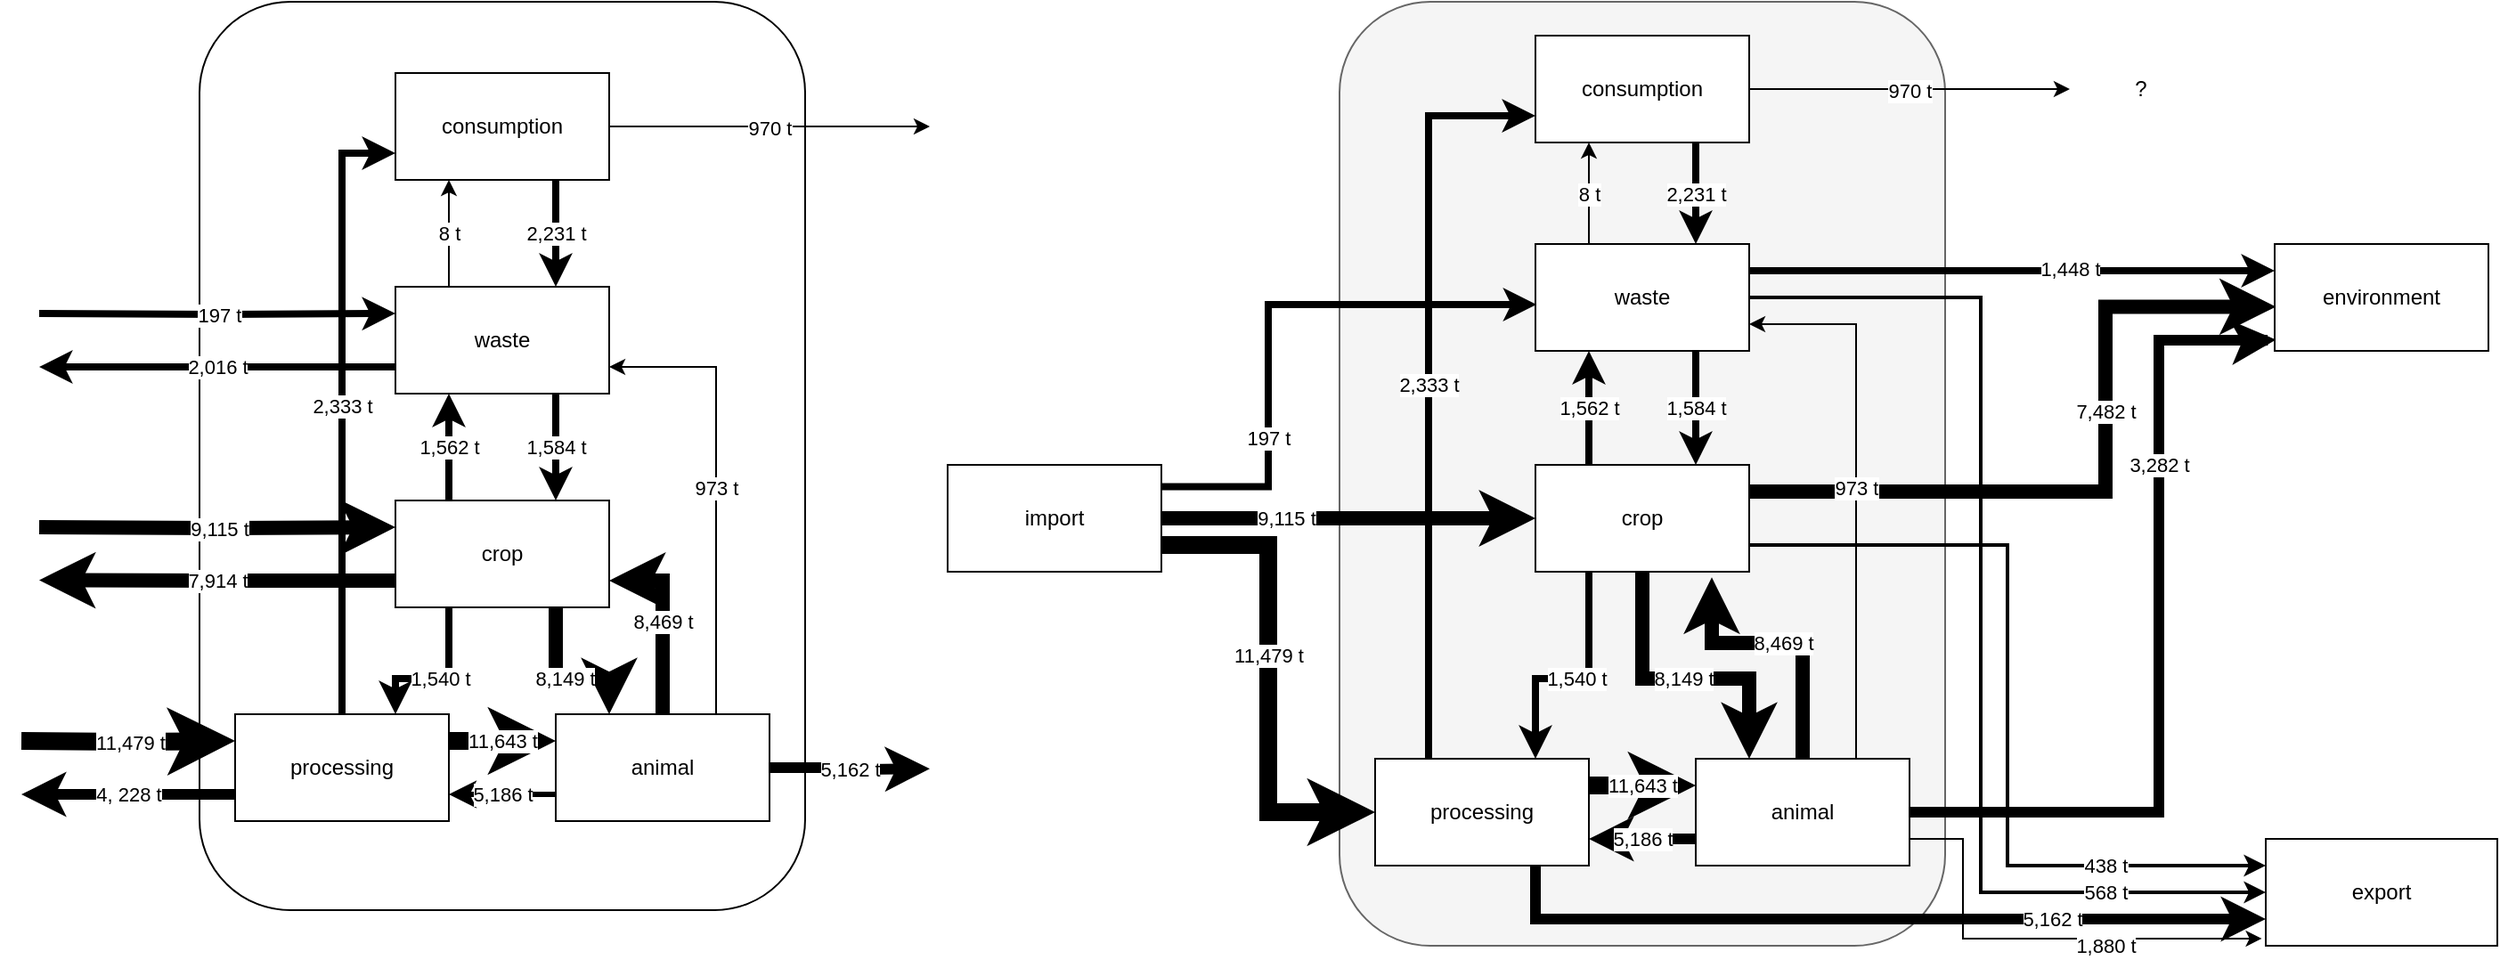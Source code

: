 <mxfile version="14.8.4" type="github">
  <diagram id="FDpbI0SmE9irHN1tRBvn" name="Page-1">
    <mxGraphModel dx="1422" dy="714" grid="1" gridSize="10" guides="1" tooltips="1" connect="1" arrows="1" fold="1" page="1" pageScale="1" pageWidth="1100" pageHeight="850" math="0" shadow="0">
      <root>
        <mxCell id="0" />
        <mxCell id="1" parent="0" />
        <mxCell id="JuwknQHr-KDjN3cNSzJa-30" value="" style="rounded=1;whiteSpace=wrap;html=1;fillColor=#f5f5f5;strokeColor=#666666;fontColor=#333333;" parent="1" vertex="1">
          <mxGeometry x="1010" y="80" width="340" height="530" as="geometry" />
        </mxCell>
        <mxCell id="JuwknQHr-KDjN3cNSzJa-31" value="2,231 t" style="edgeStyle=orthogonalEdgeStyle;rounded=0;orthogonalLoop=1;jettySize=auto;html=1;exitX=0.75;exitY=1;exitDx=0;exitDy=0;entryX=0.75;entryY=0;entryDx=0;entryDy=0;strokeWidth=4;" parent="1" source="JuwknQHr-KDjN3cNSzJa-32" target="JuwknQHr-KDjN3cNSzJa-36" edge="1">
          <mxGeometry relative="1" as="geometry" />
        </mxCell>
        <mxCell id="JuwknQHr-KDjN3cNSzJa-57" value="970 t" style="edgeStyle=orthogonalEdgeStyle;rounded=0;orthogonalLoop=1;jettySize=auto;html=1;exitX=1;exitY=0.5;exitDx=0;exitDy=0;" parent="1" source="JuwknQHr-KDjN3cNSzJa-32" edge="1">
          <mxGeometry relative="1" as="geometry">
            <mxPoint x="1420" y="129" as="targetPoint" />
          </mxGeometry>
        </mxCell>
        <mxCell id="JuwknQHr-KDjN3cNSzJa-32" value="consumption" style="rounded=0;whiteSpace=wrap;html=1;" parent="1" vertex="1">
          <mxGeometry x="1120" y="99" width="120" height="60" as="geometry" />
        </mxCell>
        <mxCell id="JuwknQHr-KDjN3cNSzJa-33" value="8 t" style="edgeStyle=orthogonalEdgeStyle;rounded=0;orthogonalLoop=1;jettySize=auto;html=1;exitX=0.25;exitY=0;exitDx=0;exitDy=0;entryX=0.25;entryY=1;entryDx=0;entryDy=0;" parent="1" source="JuwknQHr-KDjN3cNSzJa-36" target="JuwknQHr-KDjN3cNSzJa-32" edge="1">
          <mxGeometry relative="1" as="geometry" />
        </mxCell>
        <mxCell id="JuwknQHr-KDjN3cNSzJa-34" value="1,584 t" style="edgeStyle=orthogonalEdgeStyle;rounded=0;orthogonalLoop=1;jettySize=auto;html=1;exitX=0.75;exitY=1;exitDx=0;exitDy=0;entryX=0.75;entryY=0;entryDx=0;entryDy=0;strokeWidth=4;" parent="1" source="JuwknQHr-KDjN3cNSzJa-36" target="JuwknQHr-KDjN3cNSzJa-41" edge="1">
          <mxGeometry relative="1" as="geometry" />
        </mxCell>
        <mxCell id="JuwknQHr-KDjN3cNSzJa-35" value="1,448 t" style="edgeStyle=orthogonalEdgeStyle;rounded=0;orthogonalLoop=1;jettySize=auto;html=1;exitX=1;exitY=0.25;exitDx=0;exitDy=0;strokeWidth=4;entryX=0;entryY=0.25;entryDx=0;entryDy=0;" parent="1" source="JuwknQHr-KDjN3cNSzJa-36" edge="1" target="Fz5H1CJimVI1yWWuHGEy-28">
          <mxGeometry x="0.22" y="1" relative="1" as="geometry">
            <mxPoint x="920" y="261" as="targetPoint" />
            <mxPoint as="offset" />
          </mxGeometry>
        </mxCell>
        <mxCell id="JuwknQHr-KDjN3cNSzJa-36" value="waste" style="rounded=0;whiteSpace=wrap;html=1;" parent="1" vertex="1">
          <mxGeometry x="1120" y="216" width="120" height="60" as="geometry" />
        </mxCell>
        <mxCell id="JuwknQHr-KDjN3cNSzJa-37" value="1,562 t" style="edgeStyle=orthogonalEdgeStyle;rounded=0;orthogonalLoop=1;jettySize=auto;html=1;exitX=0.25;exitY=0;exitDx=0;exitDy=0;entryX=0.25;entryY=1;entryDx=0;entryDy=0;strokeWidth=4;" parent="1" source="JuwknQHr-KDjN3cNSzJa-41" target="JuwknQHr-KDjN3cNSzJa-36" edge="1">
          <mxGeometry relative="1" as="geometry">
            <Array as="points">
              <mxPoint x="1150" y="330" />
              <mxPoint x="1150" y="330" />
            </Array>
          </mxGeometry>
        </mxCell>
        <mxCell id="JuwknQHr-KDjN3cNSzJa-38" value="8,149 t" style="edgeStyle=orthogonalEdgeStyle;rounded=0;orthogonalLoop=1;jettySize=auto;html=1;exitX=0.5;exitY=1;exitDx=0;exitDy=0;entryX=0.25;entryY=0;entryDx=0;entryDy=0;strokeWidth=8;" parent="1" source="JuwknQHr-KDjN3cNSzJa-41" target="JuwknQHr-KDjN3cNSzJa-46" edge="1">
          <mxGeometry relative="1" as="geometry">
            <Array as="points">
              <mxPoint x="1180" y="460" />
              <mxPoint x="1240" y="460" />
            </Array>
          </mxGeometry>
        </mxCell>
        <mxCell id="JuwknQHr-KDjN3cNSzJa-39" value="1,540 t" style="edgeStyle=orthogonalEdgeStyle;rounded=0;orthogonalLoop=1;jettySize=auto;html=1;exitX=0.25;exitY=1;exitDx=0;exitDy=0;entryX=0.75;entryY=0;entryDx=0;entryDy=0;strokeWidth=4;" parent="1" source="JuwknQHr-KDjN3cNSzJa-41" target="JuwknQHr-KDjN3cNSzJa-50" edge="1">
          <mxGeometry relative="1" as="geometry">
            <Array as="points">
              <mxPoint x="1150" y="460" />
              <mxPoint x="1120" y="460" />
            </Array>
          </mxGeometry>
        </mxCell>
        <mxCell id="JuwknQHr-KDjN3cNSzJa-40" value="7,482 t" style="edgeStyle=orthogonalEdgeStyle;rounded=0;orthogonalLoop=1;jettySize=auto;html=1;exitX=1;exitY=0.25;exitDx=0;exitDy=0;strokeWidth=8;entryX=0.006;entryY=0.587;entryDx=0;entryDy=0;entryPerimeter=0;" parent="1" source="JuwknQHr-KDjN3cNSzJa-41" edge="1" target="Fz5H1CJimVI1yWWuHGEy-28">
          <mxGeometry x="0.226" relative="1" as="geometry">
            <mxPoint x="920" y="384.706" as="targetPoint" />
            <Array as="points">
              <mxPoint x="1440" y="355" />
              <mxPoint x="1440" y="251" />
            </Array>
            <mxPoint as="offset" />
          </mxGeometry>
        </mxCell>
        <mxCell id="JuwknQHr-KDjN3cNSzJa-41" value="crop" style="rounded=0;whiteSpace=wrap;html=1;" parent="1" vertex="1">
          <mxGeometry x="1120" y="340" width="120" height="60" as="geometry" />
        </mxCell>
        <mxCell id="JuwknQHr-KDjN3cNSzJa-42" value="5,186 t" style="edgeStyle=orthogonalEdgeStyle;rounded=0;orthogonalLoop=1;jettySize=auto;html=1;exitX=0;exitY=0.75;exitDx=0;exitDy=0;entryX=1;entryY=0.75;entryDx=0;entryDy=0;strokeWidth=6;" parent="1" source="JuwknQHr-KDjN3cNSzJa-46" target="JuwknQHr-KDjN3cNSzJa-50" edge="1">
          <mxGeometry relative="1" as="geometry" />
        </mxCell>
        <mxCell id="JuwknQHr-KDjN3cNSzJa-43" value="8,469 t" style="edgeStyle=orthogonalEdgeStyle;rounded=0;orthogonalLoop=1;jettySize=auto;html=1;exitX=0.5;exitY=0;exitDx=0;exitDy=0;entryX=0.825;entryY=1.053;entryDx=0;entryDy=0;strokeWidth=8;entryPerimeter=0;" parent="1" source="JuwknQHr-KDjN3cNSzJa-46" target="JuwknQHr-KDjN3cNSzJa-41" edge="1">
          <mxGeometry relative="1" as="geometry">
            <Array as="points">
              <mxPoint x="1270" y="440" />
              <mxPoint x="1219" y="440" />
            </Array>
          </mxGeometry>
        </mxCell>
        <mxCell id="JuwknQHr-KDjN3cNSzJa-44" value="973 t" style="edgeStyle=orthogonalEdgeStyle;rounded=0;orthogonalLoop=1;jettySize=auto;html=1;exitX=0.75;exitY=0;exitDx=0;exitDy=0;entryX=1;entryY=0.75;entryDx=0;entryDy=0;" parent="1" source="JuwknQHr-KDjN3cNSzJa-46" target="JuwknQHr-KDjN3cNSzJa-36" edge="1">
          <mxGeometry relative="1" as="geometry" />
        </mxCell>
        <mxCell id="JuwknQHr-KDjN3cNSzJa-45" value="3,282 t" style="edgeStyle=orthogonalEdgeStyle;rounded=0;orthogonalLoop=1;jettySize=auto;html=1;exitX=1;exitY=0.5;exitDx=0;exitDy=0;strokeWidth=6;entryX=0.006;entryY=0.895;entryDx=0;entryDy=0;entryPerimeter=0;" parent="1" source="JuwknQHr-KDjN3cNSzJa-46" edge="1" target="Fz5H1CJimVI1yWWuHGEy-28">
          <mxGeometry x="0.423" relative="1" as="geometry">
            <mxPoint x="1420.0" y="535.588" as="targetPoint" />
            <Array as="points">
              <mxPoint x="1470" y="535" />
              <mxPoint x="1470" y="270" />
              <mxPoint x="1531" y="270" />
            </Array>
            <mxPoint as="offset" />
          </mxGeometry>
        </mxCell>
        <mxCell id="Fz5H1CJimVI1yWWuHGEy-34" style="edgeStyle=orthogonalEdgeStyle;rounded=0;orthogonalLoop=1;jettySize=auto;html=1;exitX=1;exitY=0.75;exitDx=0;exitDy=0;entryX=-0.017;entryY=0.933;entryDx=0;entryDy=0;entryPerimeter=0;" edge="1" parent="1" source="JuwknQHr-KDjN3cNSzJa-46" target="Fz5H1CJimVI1yWWuHGEy-29">
          <mxGeometry relative="1" as="geometry">
            <Array as="points">
              <mxPoint x="1360" y="550" />
              <mxPoint x="1360" y="606" />
            </Array>
          </mxGeometry>
        </mxCell>
        <mxCell id="Fz5H1CJimVI1yWWuHGEy-35" value="1,880 t" style="edgeLabel;html=1;align=center;verticalAlign=middle;resizable=0;points=[];" vertex="1" connectable="0" parent="Fz5H1CJimVI1yWWuHGEy-34">
          <mxGeometry x="0.079" y="1" relative="1" as="geometry">
            <mxPoint x="29" y="5" as="offset" />
          </mxGeometry>
        </mxCell>
        <mxCell id="JuwknQHr-KDjN3cNSzJa-46" value="animal" style="rounded=0;whiteSpace=wrap;html=1;" parent="1" vertex="1">
          <mxGeometry x="1210" y="505" width="120" height="60" as="geometry" />
        </mxCell>
        <mxCell id="JuwknQHr-KDjN3cNSzJa-47" value="11,643 t" style="edgeStyle=orthogonalEdgeStyle;rounded=0;orthogonalLoop=1;jettySize=auto;html=1;exitX=1;exitY=0.25;exitDx=0;exitDy=0;entryX=0;entryY=0.25;entryDx=0;entryDy=0;strokeWidth=10;" parent="1" source="JuwknQHr-KDjN3cNSzJa-50" target="JuwknQHr-KDjN3cNSzJa-46" edge="1">
          <mxGeometry relative="1" as="geometry" />
        </mxCell>
        <mxCell id="JuwknQHr-KDjN3cNSzJa-48" value="2,333 t" style="edgeStyle=orthogonalEdgeStyle;rounded=0;orthogonalLoop=1;jettySize=auto;html=1;entryX=0;entryY=0.75;entryDx=0;entryDy=0;strokeWidth=4;exitX=0.25;exitY=0;exitDx=0;exitDy=0;" parent="1" source="JuwknQHr-KDjN3cNSzJa-50" target="JuwknQHr-KDjN3cNSzJa-32" edge="1">
          <mxGeometry relative="1" as="geometry" />
        </mxCell>
        <mxCell id="JuwknQHr-KDjN3cNSzJa-50" value="processing" style="rounded=0;whiteSpace=wrap;html=1;" parent="1" vertex="1">
          <mxGeometry x="1030" y="505" width="120" height="60" as="geometry" />
        </mxCell>
        <mxCell id="JuwknQHr-KDjN3cNSzJa-51" value="11,479 t" style="edgeStyle=orthogonalEdgeStyle;rounded=0;orthogonalLoop=1;jettySize=auto;html=1;entryX=0;entryY=0.5;entryDx=0;entryDy=0;endSize=6;startSize=6;strokeWidth=10;exitX=1;exitY=0.75;exitDx=0;exitDy=0;" parent="1" target="JuwknQHr-KDjN3cNSzJa-50" edge="1" source="Fz5H1CJimVI1yWWuHGEy-36">
          <mxGeometry x="-0.098" relative="1" as="geometry">
            <mxPoint x="920" y="560" as="targetPoint" />
            <mxPoint x="910" y="520" as="sourcePoint" />
            <mxPoint as="offset" />
          </mxGeometry>
        </mxCell>
        <mxCell id="JuwknQHr-KDjN3cNSzJa-52" value="9,115 t" style="edgeStyle=orthogonalEdgeStyle;rounded=0;orthogonalLoop=1;jettySize=auto;html=1;entryX=0;entryY=0.5;entryDx=0;entryDy=0;strokeWidth=8;exitX=1;exitY=0.5;exitDx=0;exitDy=0;" parent="1" target="JuwknQHr-KDjN3cNSzJa-41" edge="1" source="Fz5H1CJimVI1yWWuHGEy-36">
          <mxGeometry x="-0.333" relative="1" as="geometry">
            <mxPoint x="930" y="394.706" as="targetPoint" />
            <mxPoint x="920" y="355" as="sourcePoint" />
            <mxPoint as="offset" />
          </mxGeometry>
        </mxCell>
        <mxCell id="JuwknQHr-KDjN3cNSzJa-53" value="197 t" style="edgeStyle=orthogonalEdgeStyle;rounded=0;orthogonalLoop=1;jettySize=auto;html=1;entryX=0.005;entryY=0.567;entryDx=0;entryDy=0;strokeWidth=4;exitX=1.002;exitY=0.205;exitDx=0;exitDy=0;exitPerimeter=0;entryPerimeter=0;" parent="1" target="JuwknQHr-KDjN3cNSzJa-36" edge="1" source="Fz5H1CJimVI1yWWuHGEy-36">
          <mxGeometry x="-0.444" relative="1" as="geometry">
            <mxPoint x="930" y="271" as="targetPoint" />
            <mxPoint x="920" y="231" as="sourcePoint" />
            <Array as="points">
              <mxPoint x="970" y="352" />
              <mxPoint x="970" y="250" />
            </Array>
            <mxPoint as="offset" />
          </mxGeometry>
        </mxCell>
        <mxCell id="Fz5H1CJimVI1yWWuHGEy-3" value="" style="rounded=1;whiteSpace=wrap;html=1;" vertex="1" parent="1">
          <mxGeometry x="370" y="80" width="340" height="510" as="geometry" />
        </mxCell>
        <mxCell id="Fz5H1CJimVI1yWWuHGEy-4" value="2,231 t" style="edgeStyle=orthogonalEdgeStyle;rounded=0;orthogonalLoop=1;jettySize=auto;html=1;exitX=0.75;exitY=1;exitDx=0;exitDy=0;entryX=0.75;entryY=0;entryDx=0;entryDy=0;strokeWidth=4;" edge="1" parent="1" source="Fz5H1CJimVI1yWWuHGEy-6" target="Fz5H1CJimVI1yWWuHGEy-10">
          <mxGeometry relative="1" as="geometry" />
        </mxCell>
        <mxCell id="Fz5H1CJimVI1yWWuHGEy-5" value="970 t" style="edgeStyle=orthogonalEdgeStyle;rounded=0;orthogonalLoop=1;jettySize=auto;html=1;exitX=1;exitY=0.5;exitDx=0;exitDy=0;" edge="1" parent="1" source="Fz5H1CJimVI1yWWuHGEy-6">
          <mxGeometry relative="1" as="geometry">
            <mxPoint x="780.0" y="150" as="targetPoint" />
          </mxGeometry>
        </mxCell>
        <mxCell id="Fz5H1CJimVI1yWWuHGEy-6" value="consumption" style="rounded=0;whiteSpace=wrap;html=1;" vertex="1" parent="1">
          <mxGeometry x="480" y="120" width="120" height="60" as="geometry" />
        </mxCell>
        <mxCell id="Fz5H1CJimVI1yWWuHGEy-7" value="8 t" style="edgeStyle=orthogonalEdgeStyle;rounded=0;orthogonalLoop=1;jettySize=auto;html=1;exitX=0.25;exitY=0;exitDx=0;exitDy=0;entryX=0.25;entryY=1;entryDx=0;entryDy=0;" edge="1" parent="1" source="Fz5H1CJimVI1yWWuHGEy-10" target="Fz5H1CJimVI1yWWuHGEy-6">
          <mxGeometry relative="1" as="geometry" />
        </mxCell>
        <mxCell id="Fz5H1CJimVI1yWWuHGEy-8" value="1,584 t" style="edgeStyle=orthogonalEdgeStyle;rounded=0;orthogonalLoop=1;jettySize=auto;html=1;exitX=0.75;exitY=1;exitDx=0;exitDy=0;entryX=0.75;entryY=0;entryDx=0;entryDy=0;strokeWidth=4;" edge="1" parent="1" source="Fz5H1CJimVI1yWWuHGEy-10" target="Fz5H1CJimVI1yWWuHGEy-15">
          <mxGeometry relative="1" as="geometry" />
        </mxCell>
        <mxCell id="Fz5H1CJimVI1yWWuHGEy-9" value="2,016 t" style="edgeStyle=orthogonalEdgeStyle;rounded=0;orthogonalLoop=1;jettySize=auto;html=1;exitX=0;exitY=0.75;exitDx=0;exitDy=0;strokeWidth=4;" edge="1" parent="1" source="Fz5H1CJimVI1yWWuHGEy-10">
          <mxGeometry relative="1" as="geometry">
            <mxPoint x="280.0" y="285" as="targetPoint" />
          </mxGeometry>
        </mxCell>
        <mxCell id="Fz5H1CJimVI1yWWuHGEy-10" value="waste" style="rounded=0;whiteSpace=wrap;html=1;" vertex="1" parent="1">
          <mxGeometry x="480" y="240" width="120" height="60" as="geometry" />
        </mxCell>
        <mxCell id="Fz5H1CJimVI1yWWuHGEy-11" value="1,562 t" style="edgeStyle=orthogonalEdgeStyle;rounded=0;orthogonalLoop=1;jettySize=auto;html=1;exitX=0.25;exitY=0;exitDx=0;exitDy=0;entryX=0.25;entryY=1;entryDx=0;entryDy=0;strokeWidth=4;" edge="1" parent="1" source="Fz5H1CJimVI1yWWuHGEy-15" target="Fz5H1CJimVI1yWWuHGEy-10">
          <mxGeometry relative="1" as="geometry">
            <Array as="points">
              <mxPoint x="510" y="330" />
              <mxPoint x="510" y="330" />
            </Array>
          </mxGeometry>
        </mxCell>
        <mxCell id="Fz5H1CJimVI1yWWuHGEy-12" value="8,149 t" style="edgeStyle=orthogonalEdgeStyle;rounded=0;orthogonalLoop=1;jettySize=auto;html=1;exitX=0.75;exitY=1;exitDx=0;exitDy=0;entryX=0.25;entryY=0;entryDx=0;entryDy=0;strokeWidth=8;" edge="1" parent="1" source="Fz5H1CJimVI1yWWuHGEy-15" target="Fz5H1CJimVI1yWWuHGEy-20">
          <mxGeometry relative="1" as="geometry">
            <Array as="points">
              <mxPoint x="570" y="460" />
              <mxPoint x="600" y="460" />
            </Array>
          </mxGeometry>
        </mxCell>
        <mxCell id="Fz5H1CJimVI1yWWuHGEy-13" value="1,540 t" style="edgeStyle=orthogonalEdgeStyle;rounded=0;orthogonalLoop=1;jettySize=auto;html=1;exitX=0.25;exitY=1;exitDx=0;exitDy=0;entryX=0.75;entryY=0;entryDx=0;entryDy=0;strokeWidth=4;" edge="1" parent="1" source="Fz5H1CJimVI1yWWuHGEy-15" target="Fz5H1CJimVI1yWWuHGEy-24">
          <mxGeometry relative="1" as="geometry">
            <Array as="points">
              <mxPoint x="510" y="460" />
              <mxPoint x="480" y="460" />
            </Array>
          </mxGeometry>
        </mxCell>
        <mxCell id="Fz5H1CJimVI1yWWuHGEy-14" value="7,914 t" style="edgeStyle=orthogonalEdgeStyle;rounded=0;orthogonalLoop=1;jettySize=auto;html=1;exitX=0;exitY=0.75;exitDx=0;exitDy=0;strokeWidth=8;" edge="1" parent="1" source="Fz5H1CJimVI1yWWuHGEy-15">
          <mxGeometry relative="1" as="geometry">
            <mxPoint x="280.0" y="404.706" as="targetPoint" />
          </mxGeometry>
        </mxCell>
        <mxCell id="Fz5H1CJimVI1yWWuHGEy-15" value="crop" style="rounded=0;whiteSpace=wrap;html=1;" vertex="1" parent="1">
          <mxGeometry x="480" y="360" width="120" height="60" as="geometry" />
        </mxCell>
        <mxCell id="Fz5H1CJimVI1yWWuHGEy-16" value="5,186 t" style="edgeStyle=orthogonalEdgeStyle;rounded=0;orthogonalLoop=1;jettySize=auto;html=1;exitX=0;exitY=0.75;exitDx=0;exitDy=0;entryX=1;entryY=0.75;entryDx=0;entryDy=0;strokeWidth=3;" edge="1" parent="1" source="Fz5H1CJimVI1yWWuHGEy-20" target="Fz5H1CJimVI1yWWuHGEy-24">
          <mxGeometry relative="1" as="geometry" />
        </mxCell>
        <mxCell id="Fz5H1CJimVI1yWWuHGEy-17" value="8,469 t" style="edgeStyle=orthogonalEdgeStyle;rounded=0;orthogonalLoop=1;jettySize=auto;html=1;exitX=0.5;exitY=0;exitDx=0;exitDy=0;entryX=1;entryY=0.75;entryDx=0;entryDy=0;strokeWidth=8;" edge="1" parent="1" source="Fz5H1CJimVI1yWWuHGEy-20" target="Fz5H1CJimVI1yWWuHGEy-15">
          <mxGeometry relative="1" as="geometry" />
        </mxCell>
        <mxCell id="Fz5H1CJimVI1yWWuHGEy-18" value="973 t" style="edgeStyle=orthogonalEdgeStyle;rounded=0;orthogonalLoop=1;jettySize=auto;html=1;exitX=0.75;exitY=0;exitDx=0;exitDy=0;entryX=1;entryY=0.75;entryDx=0;entryDy=0;" edge="1" parent="1" source="Fz5H1CJimVI1yWWuHGEy-20" target="Fz5H1CJimVI1yWWuHGEy-10">
          <mxGeometry relative="1" as="geometry" />
        </mxCell>
        <mxCell id="Fz5H1CJimVI1yWWuHGEy-19" value="5,162 t" style="edgeStyle=orthogonalEdgeStyle;rounded=0;orthogonalLoop=1;jettySize=auto;html=1;exitX=1;exitY=0.5;exitDx=0;exitDy=0;strokeWidth=6;" edge="1" parent="1" source="Fz5H1CJimVI1yWWuHGEy-20">
          <mxGeometry relative="1" as="geometry">
            <mxPoint x="780.0" y="510.588" as="targetPoint" />
          </mxGeometry>
        </mxCell>
        <mxCell id="Fz5H1CJimVI1yWWuHGEy-20" value="animal" style="rounded=0;whiteSpace=wrap;html=1;" vertex="1" parent="1">
          <mxGeometry x="570" y="480" width="120" height="60" as="geometry" />
        </mxCell>
        <mxCell id="Fz5H1CJimVI1yWWuHGEy-21" value="11,643 t" style="edgeStyle=orthogonalEdgeStyle;rounded=0;orthogonalLoop=1;jettySize=auto;html=1;exitX=1;exitY=0.25;exitDx=0;exitDy=0;entryX=0;entryY=0.25;entryDx=0;entryDy=0;strokeWidth=10;" edge="1" parent="1" source="Fz5H1CJimVI1yWWuHGEy-24" target="Fz5H1CJimVI1yWWuHGEy-20">
          <mxGeometry relative="1" as="geometry" />
        </mxCell>
        <mxCell id="Fz5H1CJimVI1yWWuHGEy-22" value="2,333 t" style="edgeStyle=orthogonalEdgeStyle;rounded=0;orthogonalLoop=1;jettySize=auto;html=1;entryX=0;entryY=0.75;entryDx=0;entryDy=0;strokeWidth=4;" edge="1" parent="1" source="Fz5H1CJimVI1yWWuHGEy-24" target="Fz5H1CJimVI1yWWuHGEy-6">
          <mxGeometry relative="1" as="geometry" />
        </mxCell>
        <mxCell id="Fz5H1CJimVI1yWWuHGEy-23" value="4, 228 t" style="edgeStyle=orthogonalEdgeStyle;rounded=0;orthogonalLoop=1;jettySize=auto;html=1;exitX=0;exitY=0.75;exitDx=0;exitDy=0;strokeWidth=6;" edge="1" parent="1" source="Fz5H1CJimVI1yWWuHGEy-24">
          <mxGeometry relative="1" as="geometry">
            <mxPoint x="270.0" y="525" as="targetPoint" />
          </mxGeometry>
        </mxCell>
        <mxCell id="Fz5H1CJimVI1yWWuHGEy-24" value="processing" style="rounded=0;whiteSpace=wrap;html=1;" vertex="1" parent="1">
          <mxGeometry x="390" y="480" width="120" height="60" as="geometry" />
        </mxCell>
        <mxCell id="Fz5H1CJimVI1yWWuHGEy-25" value="11,479 t" style="edgeStyle=orthogonalEdgeStyle;rounded=0;orthogonalLoop=1;jettySize=auto;html=1;entryX=0;entryY=0.25;entryDx=0;entryDy=0;endSize=6;startSize=6;strokeWidth=10;" edge="1" parent="1" target="Fz5H1CJimVI1yWWuHGEy-24">
          <mxGeometry relative="1" as="geometry">
            <mxPoint x="280" y="535" as="targetPoint" />
            <mxPoint x="270.0" y="495" as="sourcePoint" />
          </mxGeometry>
        </mxCell>
        <mxCell id="Fz5H1CJimVI1yWWuHGEy-26" value="9,115 t" style="edgeStyle=orthogonalEdgeStyle;rounded=0;orthogonalLoop=1;jettySize=auto;html=1;entryX=0;entryY=0.25;entryDx=0;entryDy=0;strokeWidth=8;" edge="1" parent="1" target="Fz5H1CJimVI1yWWuHGEy-15">
          <mxGeometry relative="1" as="geometry">
            <mxPoint x="290" y="414.706" as="targetPoint" />
            <mxPoint x="280.0" y="375" as="sourcePoint" />
          </mxGeometry>
        </mxCell>
        <mxCell id="Fz5H1CJimVI1yWWuHGEy-27" value="197 t" style="edgeStyle=orthogonalEdgeStyle;rounded=0;orthogonalLoop=1;jettySize=auto;html=1;entryX=0;entryY=0.25;entryDx=0;entryDy=0;strokeWidth=4;" edge="1" parent="1" target="Fz5H1CJimVI1yWWuHGEy-10">
          <mxGeometry relative="1" as="geometry">
            <mxPoint x="290" y="295" as="targetPoint" />
            <mxPoint x="280.0" y="255" as="sourcePoint" />
          </mxGeometry>
        </mxCell>
        <mxCell id="Fz5H1CJimVI1yWWuHGEy-28" value="environment" style="rounded=0;whiteSpace=wrap;html=1;" vertex="1" parent="1">
          <mxGeometry x="1535" y="216" width="120" height="60" as="geometry" />
        </mxCell>
        <mxCell id="Fz5H1CJimVI1yWWuHGEy-29" value="export" style="rounded=0;whiteSpace=wrap;html=1;" vertex="1" parent="1">
          <mxGeometry x="1530" y="550" width="130" height="60" as="geometry" />
        </mxCell>
        <mxCell id="Fz5H1CJimVI1yWWuHGEy-30" value="568 t" style="edgeStyle=orthogonalEdgeStyle;rounded=0;orthogonalLoop=1;jettySize=auto;html=1;exitX=1;exitY=0.5;exitDx=0;exitDy=0;strokeWidth=2;entryX=0;entryY=0.5;entryDx=0;entryDy=0;" edge="1" parent="1" source="JuwknQHr-KDjN3cNSzJa-36" target="Fz5H1CJimVI1yWWuHGEy-29">
          <mxGeometry x="0.712" relative="1" as="geometry">
            <mxPoint x="1480" y="245" as="targetPoint" />
            <mxPoint x="1250" y="256" as="sourcePoint" />
            <Array as="points">
              <mxPoint x="1370" y="246" />
              <mxPoint x="1370" y="580" />
            </Array>
            <mxPoint as="offset" />
          </mxGeometry>
        </mxCell>
        <mxCell id="Fz5H1CJimVI1yWWuHGEy-31" value="?" style="text;html=1;strokeColor=none;fillColor=none;align=center;verticalAlign=middle;whiteSpace=wrap;rounded=0;" vertex="1" parent="1">
          <mxGeometry x="1440" y="119" width="40" height="20" as="geometry" />
        </mxCell>
        <mxCell id="Fz5H1CJimVI1yWWuHGEy-32" value="438 t" style="edgeStyle=orthogonalEdgeStyle;rounded=0;orthogonalLoop=1;jettySize=auto;html=1;exitX=1;exitY=0.75;exitDx=0;exitDy=0;strokeWidth=2;entryX=0;entryY=0.25;entryDx=0;entryDy=0;" edge="1" parent="1" source="JuwknQHr-KDjN3cNSzJa-41" target="Fz5H1CJimVI1yWWuHGEy-29">
          <mxGeometry x="0.617" relative="1" as="geometry">
            <mxPoint x="1440.72" y="395.22" as="targetPoint" />
            <mxPoint x="1250" y="395" as="sourcePoint" />
            <mxPoint as="offset" />
          </mxGeometry>
        </mxCell>
        <mxCell id="Fz5H1CJimVI1yWWuHGEy-33" value="5,162 t" style="edgeStyle=orthogonalEdgeStyle;rounded=0;orthogonalLoop=1;jettySize=auto;html=1;strokeWidth=6;entryX=0;entryY=0.75;entryDx=0;entryDy=0;exitX=0.75;exitY=1;exitDx=0;exitDy=0;" edge="1" parent="1" source="JuwknQHr-KDjN3cNSzJa-50" target="Fz5H1CJimVI1yWWuHGEy-29">
          <mxGeometry x="0.455" relative="1" as="geometry">
            <mxPoint x="1470.72" y="503.7" as="targetPoint" />
            <mxPoint x="1030" y="545" as="sourcePoint" />
            <Array as="points">
              <mxPoint x="1120" y="595" />
            </Array>
            <mxPoint as="offset" />
          </mxGeometry>
        </mxCell>
        <mxCell id="Fz5H1CJimVI1yWWuHGEy-36" value="import" style="rounded=0;whiteSpace=wrap;html=1;" vertex="1" parent="1">
          <mxGeometry x="790" y="340" width="120" height="60" as="geometry" />
        </mxCell>
      </root>
    </mxGraphModel>
  </diagram>
</mxfile>
